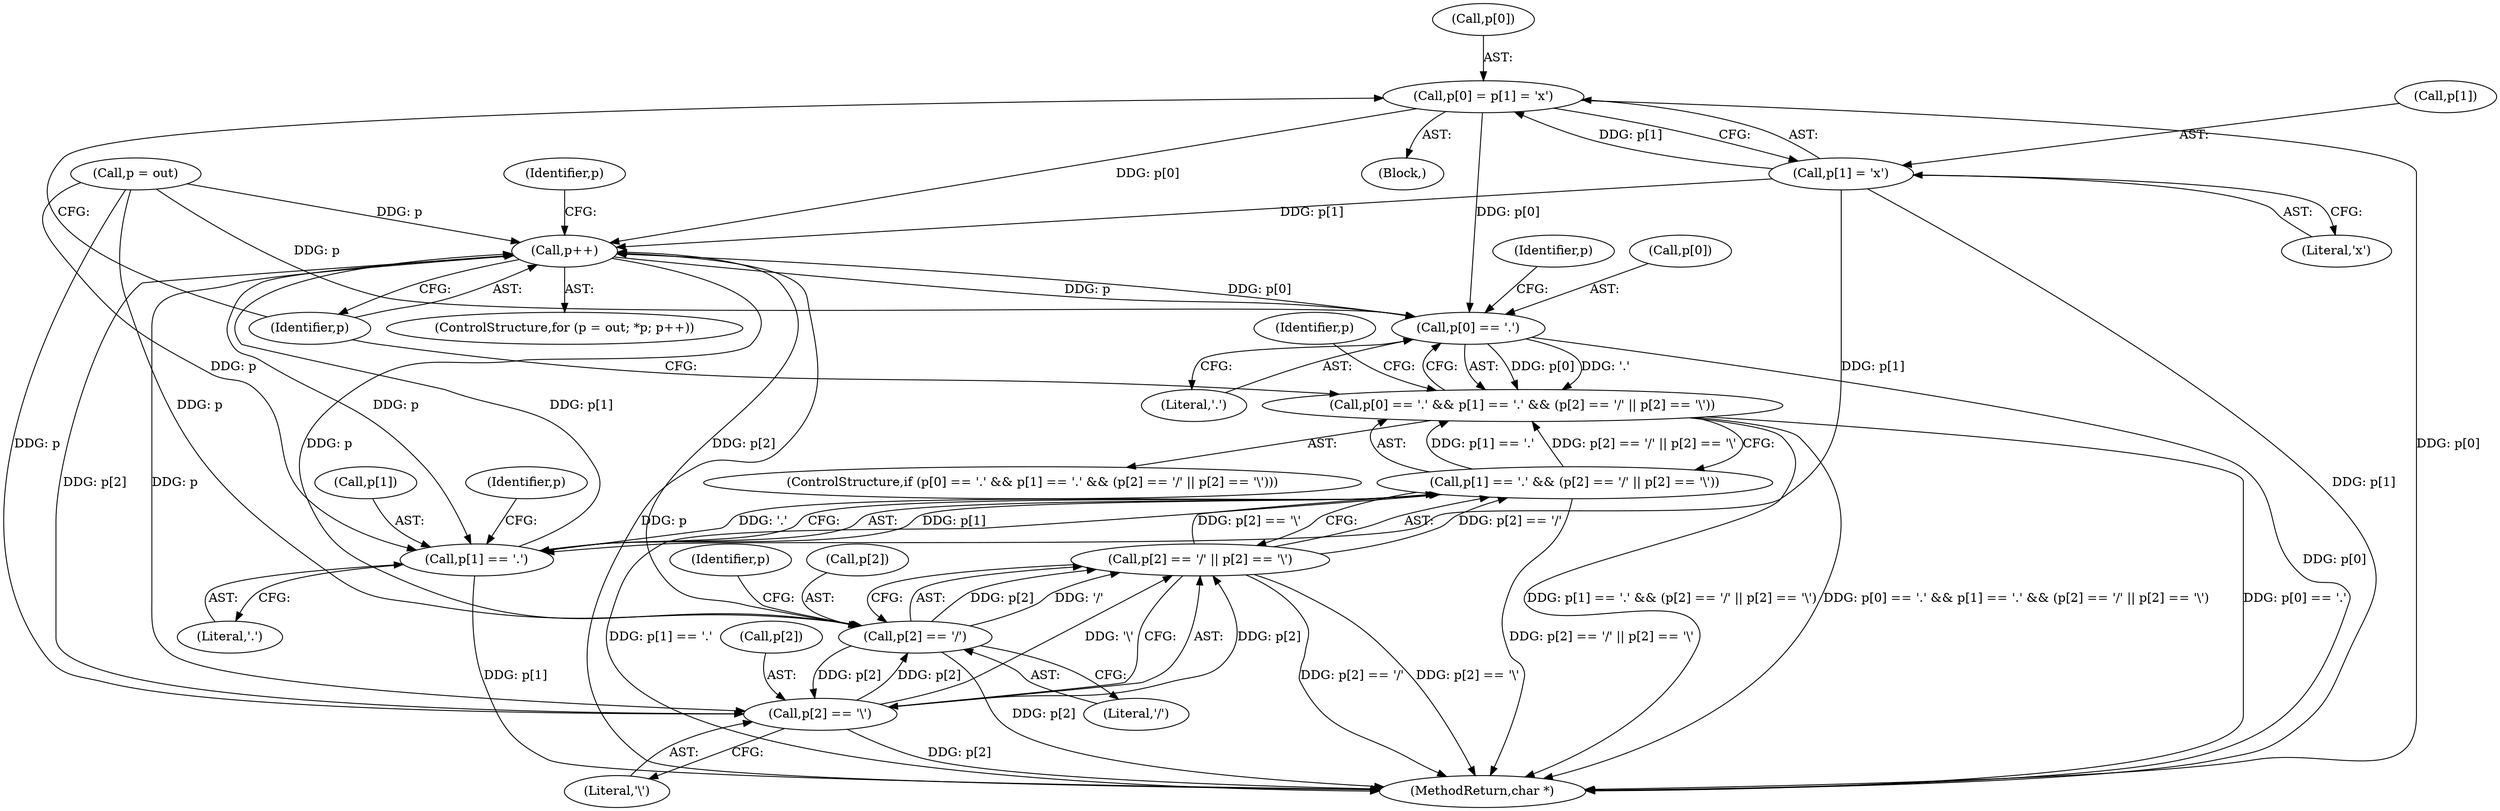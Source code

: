 digraph "0_libmspack_7cadd489698be117c47efcadd742651594429e6d@pointer" {
"1000170" [label="(Call,p[0] = p[1] = 'x')"];
"1000174" [label="(Call,p[1] = 'x')"];
"1000142" [label="(Call,p++)"];
"1000147" [label="(Call,p[0] == '.')"];
"1000146" [label="(Call,p[0] == '.' && p[1] == '.' && (p[2] == '/' || p[2] == '\\'))"];
"1000153" [label="(Call,p[1] == '.')"];
"1000152" [label="(Call,p[1] == '.' && (p[2] == '/' || p[2] == '\\'))"];
"1000159" [label="(Call,p[2] == '/')"];
"1000158" [label="(Call,p[2] == '/' || p[2] == '\\')"];
"1000164" [label="(Call,p[2] == '\\')"];
"1000157" [label="(Literal,'.')"];
"1000170" [label="(Call,p[0] = p[1] = 'x')"];
"1000136" [label="(ControlStructure,for (p = out; *p; p++))"];
"1000151" [label="(Literal,'.')"];
"1000155" [label="(Identifier,p)"];
"1000174" [label="(Call,p[1] = 'x')"];
"1000158" [label="(Call,p[2] == '/' || p[2] == '\\')"];
"1000148" [label="(Call,p[0])"];
"1000178" [label="(Literal,'x')"];
"1000159" [label="(Call,p[2] == '/')"];
"1000142" [label="(Call,p++)"];
"1000169" [label="(Block,)"];
"1000181" [label="(MethodReturn,char *)"];
"1000152" [label="(Call,p[1] == '.' && (p[2] == '/' || p[2] == '\\'))"];
"1000137" [label="(Call,p = out)"];
"1000166" [label="(Identifier,p)"];
"1000172" [label="(Identifier,p)"];
"1000165" [label="(Call,p[2])"];
"1000141" [label="(Identifier,p)"];
"1000164" [label="(Call,p[2] == '\\')"];
"1000171" [label="(Call,p[0])"];
"1000161" [label="(Identifier,p)"];
"1000143" [label="(Identifier,p)"];
"1000163" [label="(Literal,'/')"];
"1000145" [label="(ControlStructure,if (p[0] == '.' && p[1] == '.' && (p[2] == '/' || p[2] == '\\')))"];
"1000147" [label="(Call,p[0] == '.')"];
"1000160" [label="(Call,p[2])"];
"1000153" [label="(Call,p[1] == '.')"];
"1000175" [label="(Call,p[1])"];
"1000146" [label="(Call,p[0] == '.' && p[1] == '.' && (p[2] == '/' || p[2] == '\\'))"];
"1000154" [label="(Call,p[1])"];
"1000168" [label="(Literal,'\\')"];
"1000170" -> "1000169"  [label="AST: "];
"1000170" -> "1000174"  [label="CFG: "];
"1000171" -> "1000170"  [label="AST: "];
"1000174" -> "1000170"  [label="AST: "];
"1000143" -> "1000170"  [label="CFG: "];
"1000170" -> "1000181"  [label="DDG: p[0]"];
"1000170" -> "1000142"  [label="DDG: p[0]"];
"1000170" -> "1000147"  [label="DDG: p[0]"];
"1000174" -> "1000170"  [label="DDG: p[1]"];
"1000174" -> "1000178"  [label="CFG: "];
"1000175" -> "1000174"  [label="AST: "];
"1000178" -> "1000174"  [label="AST: "];
"1000174" -> "1000181"  [label="DDG: p[1]"];
"1000174" -> "1000142"  [label="DDG: p[1]"];
"1000174" -> "1000153"  [label="DDG: p[1]"];
"1000142" -> "1000136"  [label="AST: "];
"1000142" -> "1000143"  [label="CFG: "];
"1000143" -> "1000142"  [label="AST: "];
"1000141" -> "1000142"  [label="CFG: "];
"1000142" -> "1000181"  [label="DDG: p"];
"1000159" -> "1000142"  [label="DDG: p[2]"];
"1000147" -> "1000142"  [label="DDG: p[0]"];
"1000153" -> "1000142"  [label="DDG: p[1]"];
"1000137" -> "1000142"  [label="DDG: p"];
"1000164" -> "1000142"  [label="DDG: p[2]"];
"1000142" -> "1000147"  [label="DDG: p"];
"1000142" -> "1000153"  [label="DDG: p"];
"1000142" -> "1000159"  [label="DDG: p"];
"1000142" -> "1000164"  [label="DDG: p"];
"1000147" -> "1000146"  [label="AST: "];
"1000147" -> "1000151"  [label="CFG: "];
"1000148" -> "1000147"  [label="AST: "];
"1000151" -> "1000147"  [label="AST: "];
"1000155" -> "1000147"  [label="CFG: "];
"1000146" -> "1000147"  [label="CFG: "];
"1000147" -> "1000181"  [label="DDG: p[0]"];
"1000147" -> "1000146"  [label="DDG: p[0]"];
"1000147" -> "1000146"  [label="DDG: '.'"];
"1000137" -> "1000147"  [label="DDG: p"];
"1000146" -> "1000145"  [label="AST: "];
"1000146" -> "1000152"  [label="CFG: "];
"1000152" -> "1000146"  [label="AST: "];
"1000172" -> "1000146"  [label="CFG: "];
"1000143" -> "1000146"  [label="CFG: "];
"1000146" -> "1000181"  [label="DDG: p[1] == '.' && (p[2] == '/' || p[2] == '\\')"];
"1000146" -> "1000181"  [label="DDG: p[0] == '.' && p[1] == '.' && (p[2] == '/' || p[2] == '\\')"];
"1000146" -> "1000181"  [label="DDG: p[0] == '.'"];
"1000152" -> "1000146"  [label="DDG: p[1] == '.'"];
"1000152" -> "1000146"  [label="DDG: p[2] == '/' || p[2] == '\\'"];
"1000153" -> "1000152"  [label="AST: "];
"1000153" -> "1000157"  [label="CFG: "];
"1000154" -> "1000153"  [label="AST: "];
"1000157" -> "1000153"  [label="AST: "];
"1000161" -> "1000153"  [label="CFG: "];
"1000152" -> "1000153"  [label="CFG: "];
"1000153" -> "1000181"  [label="DDG: p[1]"];
"1000153" -> "1000152"  [label="DDG: p[1]"];
"1000153" -> "1000152"  [label="DDG: '.'"];
"1000137" -> "1000153"  [label="DDG: p"];
"1000152" -> "1000158"  [label="CFG: "];
"1000158" -> "1000152"  [label="AST: "];
"1000152" -> "1000181"  [label="DDG: p[2] == '/' || p[2] == '\\'"];
"1000152" -> "1000181"  [label="DDG: p[1] == '.'"];
"1000158" -> "1000152"  [label="DDG: p[2] == '/'"];
"1000158" -> "1000152"  [label="DDG: p[2] == '\\'"];
"1000159" -> "1000158"  [label="AST: "];
"1000159" -> "1000163"  [label="CFG: "];
"1000160" -> "1000159"  [label="AST: "];
"1000163" -> "1000159"  [label="AST: "];
"1000166" -> "1000159"  [label="CFG: "];
"1000158" -> "1000159"  [label="CFG: "];
"1000159" -> "1000181"  [label="DDG: p[2]"];
"1000159" -> "1000158"  [label="DDG: p[2]"];
"1000159" -> "1000158"  [label="DDG: '/'"];
"1000137" -> "1000159"  [label="DDG: p"];
"1000164" -> "1000159"  [label="DDG: p[2]"];
"1000159" -> "1000164"  [label="DDG: p[2]"];
"1000158" -> "1000164"  [label="CFG: "];
"1000164" -> "1000158"  [label="AST: "];
"1000158" -> "1000181"  [label="DDG: p[2] == '/'"];
"1000158" -> "1000181"  [label="DDG: p[2] == '\\'"];
"1000164" -> "1000158"  [label="DDG: p[2]"];
"1000164" -> "1000158"  [label="DDG: '\\'"];
"1000164" -> "1000168"  [label="CFG: "];
"1000165" -> "1000164"  [label="AST: "];
"1000168" -> "1000164"  [label="AST: "];
"1000164" -> "1000181"  [label="DDG: p[2]"];
"1000137" -> "1000164"  [label="DDG: p"];
}
